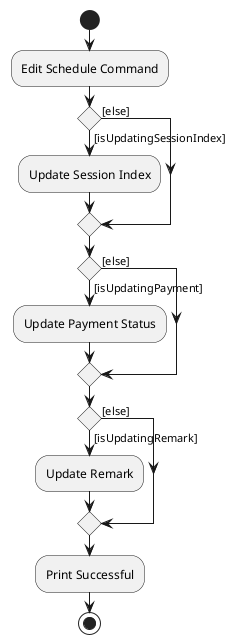 @startuml
start
:Edit Schedule Command;

if () then ([isUpdatingSessionIndex])
    :Update Session Index;
    else ([else])
    endif

    if () then ([isUpdatingPayment])
        :Update Payment Status;
        else ([else])
        endif

        if () then ([isUpdatingRemark])
        :Update Remark;
        else ([else])

        endif
        :Print Successful;
stop
@enduml
